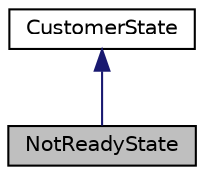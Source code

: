 digraph "NotReadyState"
{
 // LATEX_PDF_SIZE
  edge [fontname="Helvetica",fontsize="10",labelfontname="Helvetica",labelfontsize="10"];
  node [fontname="Helvetica",fontsize="10",shape=record];
  Node1 [label="NotReadyState",height=0.2,width=0.4,color="black", fillcolor="grey75", style="filled", fontcolor="black",tooltip="Represents the not ready state of a customer."];
  Node2 -> Node1 [dir="back",color="midnightblue",fontsize="10",style="solid",fontname="Helvetica"];
  Node2 [label="CustomerState",height=0.2,width=0.4,color="black", fillcolor="white", style="filled",URL="$classCustomerState.html",tooltip=" "];
}
